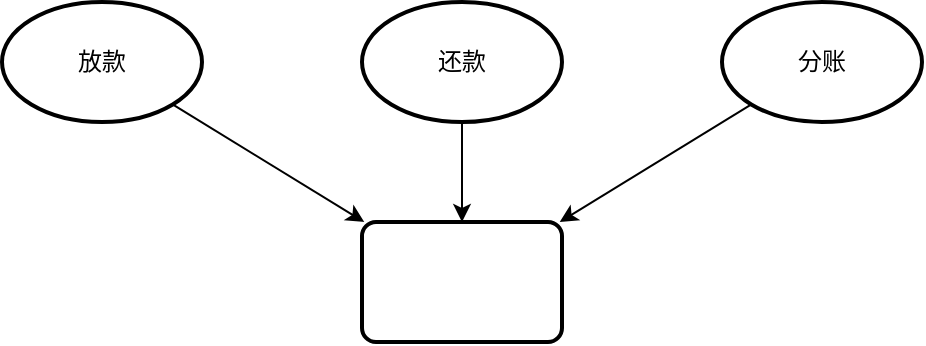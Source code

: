 <mxfile version="10.6.3" type="github"><diagram id="NWJcT1QCW1dGEFIDILSk" name="第 1 页"><mxGraphModel dx="1398" dy="833" grid="1" gridSize="10" guides="1" tooltips="1" connect="1" arrows="1" fold="1" page="1" pageScale="1" pageWidth="1100" pageHeight="850" math="0" shadow="0"><root><mxCell id="0"/><mxCell id="1" parent="0"/><mxCell id="Udy7956C5ADxA2FnRkIs-9" style="edgeStyle=none;rounded=0;orthogonalLoop=1;jettySize=auto;html=1;" edge="1" parent="1" source="Udy7956C5ADxA2FnRkIs-1" target="Udy7956C5ADxA2FnRkIs-6"><mxGeometry relative="1" as="geometry"/></mxCell><mxCell id="Udy7956C5ADxA2FnRkIs-1" value="还款" style="strokeWidth=2;html=1;shape=mxgraph.flowchart.start_1;whiteSpace=wrap;" vertex="1" parent="1"><mxGeometry x="500" y="60" width="100" height="60" as="geometry"/></mxCell><mxCell id="Udy7956C5ADxA2FnRkIs-12" style="edgeStyle=none;rounded=0;orthogonalLoop=1;jettySize=auto;html=1;exitX=0.855;exitY=0.855;exitDx=0;exitDy=0;exitPerimeter=0;" edge="1" parent="1" source="Udy7956C5ADxA2FnRkIs-4" target="Udy7956C5ADxA2FnRkIs-6"><mxGeometry relative="1" as="geometry"/></mxCell><mxCell id="Udy7956C5ADxA2FnRkIs-4" value="放款" style="strokeWidth=2;html=1;shape=mxgraph.flowchart.start_1;whiteSpace=wrap;" vertex="1" parent="1"><mxGeometry x="320" y="60" width="100" height="60" as="geometry"/></mxCell><mxCell id="Udy7956C5ADxA2FnRkIs-11" style="edgeStyle=none;rounded=0;orthogonalLoop=1;jettySize=auto;html=1;exitX=0.145;exitY=0.855;exitDx=0;exitDy=0;exitPerimeter=0;" edge="1" parent="1" source="Udy7956C5ADxA2FnRkIs-2" target="Udy7956C5ADxA2FnRkIs-6"><mxGeometry relative="1" as="geometry"/></mxCell><mxCell id="Udy7956C5ADxA2FnRkIs-2" value="分账" style="strokeWidth=2;html=1;shape=mxgraph.flowchart.start_1;whiteSpace=wrap;" vertex="1" parent="1"><mxGeometry x="680" y="60" width="100" height="60" as="geometry"/></mxCell><mxCell id="Udy7956C5ADxA2FnRkIs-6" value="" style="rounded=1;whiteSpace=wrap;html=1;absoluteArcSize=1;arcSize=14;strokeWidth=2;" vertex="1" parent="1"><mxGeometry x="500" y="170" width="100" height="60" as="geometry"/></mxCell></root></mxGraphModel></diagram></mxfile>